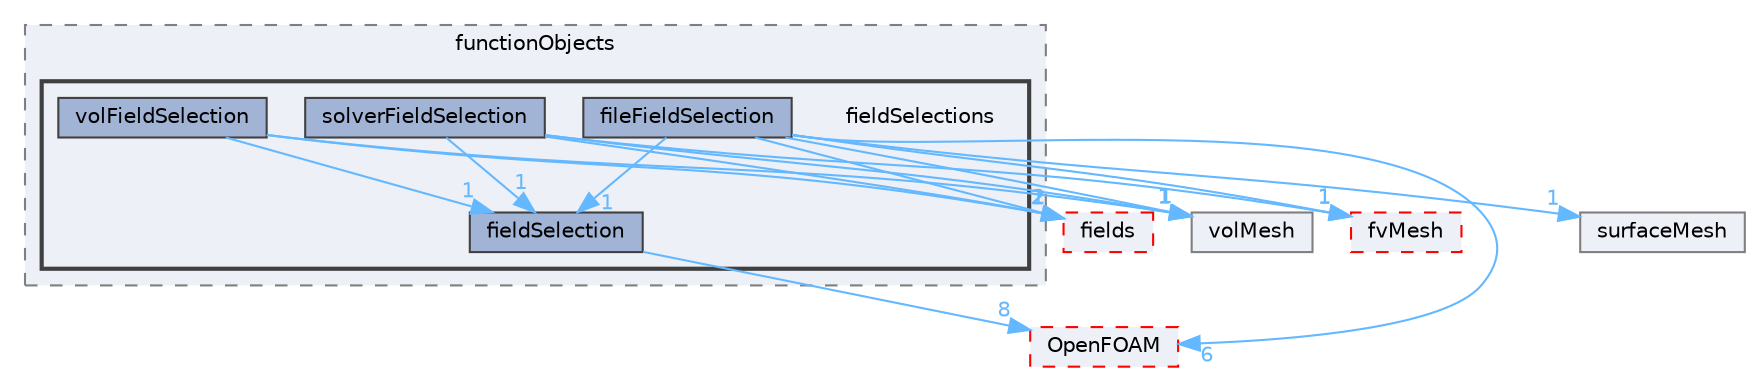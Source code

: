 digraph "src/finiteVolume/functionObjects/fieldSelections"
{
 // LATEX_PDF_SIZE
  bgcolor="transparent";
  edge [fontname=Helvetica,fontsize=10,labelfontname=Helvetica,labelfontsize=10];
  node [fontname=Helvetica,fontsize=10,shape=box,height=0.2,width=0.4];
  compound=true
  subgraph clusterdir_931437ade13f2dce9ec0e9d87e341976 {
    graph [ bgcolor="#edf0f7", pencolor="grey50", label="functionObjects", fontname=Helvetica,fontsize=10 style="filled,dashed", URL="dir_931437ade13f2dce9ec0e9d87e341976.html",tooltip=""]
  subgraph clusterdir_1642ec77de5c1131da2ea78767feb908 {
    graph [ bgcolor="#edf0f7", pencolor="grey25", label="", fontname=Helvetica,fontsize=10 style="filled,bold", URL="dir_1642ec77de5c1131da2ea78767feb908.html",tooltip=""]
    dir_1642ec77de5c1131da2ea78767feb908 [shape=plaintext, label="fieldSelections"];
  dir_7265a9fc25ca2a64e7b043152d73af93 [label="fieldSelection", fillcolor="#a2b4d6", color="grey25", style="filled", URL="dir_7265a9fc25ca2a64e7b043152d73af93.html",tooltip=""];
  dir_eaa0c63896bedc9b2b22fa603791667c [label="fileFieldSelection", fillcolor="#a2b4d6", color="grey25", style="filled", URL="dir_eaa0c63896bedc9b2b22fa603791667c.html",tooltip=""];
  dir_ec181699bea616938e1829165f4c8cf4 [label="solverFieldSelection", fillcolor="#a2b4d6", color="grey25", style="filled", URL="dir_ec181699bea616938e1829165f4c8cf4.html",tooltip=""];
  dir_d7f14c54cf14ba098085aa27e3da57ea [label="volFieldSelection", fillcolor="#a2b4d6", color="grey25", style="filled", URL="dir_d7f14c54cf14ba098085aa27e3da57ea.html",tooltip=""];
  }
  }
  dir_c5473ff19b20e6ec4dfe5c310b3778a8 [label="OpenFOAM", fillcolor="#edf0f7", color="red", style="filled,dashed", URL="dir_c5473ff19b20e6ec4dfe5c310b3778a8.html",tooltip=""];
  dir_c382fa095c9c33d8673c0dd60aaef275 [label="fvMesh", fillcolor="#edf0f7", color="red", style="filled,dashed", URL="dir_c382fa095c9c33d8673c0dd60aaef275.html",tooltip=""];
  dir_1a4209badf8dc5d7c181708103efea60 [label="volMesh", fillcolor="#edf0f7", color="grey50", style="filled", URL="dir_1a4209badf8dc5d7c181708103efea60.html",tooltip=""];
  dir_25ab4a83a983f7bb7a38b7f63bb141b7 [label="fields", fillcolor="#edf0f7", color="red", style="filled,dashed", URL="dir_25ab4a83a983f7bb7a38b7f63bb141b7.html",tooltip=""];
  dir_fdafd3b59310328ee40a940c9419d4db [label="surfaceMesh", fillcolor="#edf0f7", color="grey50", style="filled", URL="dir_fdafd3b59310328ee40a940c9419d4db.html",tooltip=""];
  dir_7265a9fc25ca2a64e7b043152d73af93->dir_c5473ff19b20e6ec4dfe5c310b3778a8 [headlabel="8", labeldistance=1.5 headhref="dir_001341_002695.html" href="dir_001341_002695.html" color="steelblue1" fontcolor="steelblue1"];
  dir_eaa0c63896bedc9b2b22fa603791667c->dir_1a4209badf8dc5d7c181708103efea60 [headlabel="1", labeldistance=1.5 headhref="dir_001352_004299.html" href="dir_001352_004299.html" color="steelblue1" fontcolor="steelblue1"];
  dir_eaa0c63896bedc9b2b22fa603791667c->dir_25ab4a83a983f7bb7a38b7f63bb141b7 [headlabel="2", labeldistance=1.5 headhref="dir_001352_001332.html" href="dir_001352_001332.html" color="steelblue1" fontcolor="steelblue1"];
  dir_eaa0c63896bedc9b2b22fa603791667c->dir_7265a9fc25ca2a64e7b043152d73af93 [headlabel="1", labeldistance=1.5 headhref="dir_001352_001341.html" href="dir_001352_001341.html" color="steelblue1" fontcolor="steelblue1"];
  dir_eaa0c63896bedc9b2b22fa603791667c->dir_c382fa095c9c33d8673c0dd60aaef275 [headlabel="1", labeldistance=1.5 headhref="dir_001352_001544.html" href="dir_001352_001544.html" color="steelblue1" fontcolor="steelblue1"];
  dir_eaa0c63896bedc9b2b22fa603791667c->dir_c5473ff19b20e6ec4dfe5c310b3778a8 [headlabel="6", labeldistance=1.5 headhref="dir_001352_002695.html" href="dir_001352_002695.html" color="steelblue1" fontcolor="steelblue1"];
  dir_eaa0c63896bedc9b2b22fa603791667c->dir_fdafd3b59310328ee40a940c9419d4db [headlabel="1", labeldistance=1.5 headhref="dir_001352_003854.html" href="dir_001352_003854.html" color="steelblue1" fontcolor="steelblue1"];
  dir_ec181699bea616938e1829165f4c8cf4->dir_1a4209badf8dc5d7c181708103efea60 [headlabel="1", labeldistance=1.5 headhref="dir_003652_004299.html" href="dir_003652_004299.html" color="steelblue1" fontcolor="steelblue1"];
  dir_ec181699bea616938e1829165f4c8cf4->dir_25ab4a83a983f7bb7a38b7f63bb141b7 [headlabel="1", labeldistance=1.5 headhref="dir_003652_001332.html" href="dir_003652_001332.html" color="steelblue1" fontcolor="steelblue1"];
  dir_ec181699bea616938e1829165f4c8cf4->dir_7265a9fc25ca2a64e7b043152d73af93 [headlabel="1", labeldistance=1.5 headhref="dir_003652_001341.html" href="dir_003652_001341.html" color="steelblue1" fontcolor="steelblue1"];
  dir_ec181699bea616938e1829165f4c8cf4->dir_c382fa095c9c33d8673c0dd60aaef275 [headlabel="1", labeldistance=1.5 headhref="dir_003652_001544.html" href="dir_003652_001544.html" color="steelblue1" fontcolor="steelblue1"];
  dir_d7f14c54cf14ba098085aa27e3da57ea->dir_1a4209badf8dc5d7c181708103efea60 [headlabel="1", labeldistance=1.5 headhref="dir_004296_004299.html" href="dir_004296_004299.html" color="steelblue1" fontcolor="steelblue1"];
  dir_d7f14c54cf14ba098085aa27e3da57ea->dir_25ab4a83a983f7bb7a38b7f63bb141b7 [headlabel="2", labeldistance=1.5 headhref="dir_004296_001332.html" href="dir_004296_001332.html" color="steelblue1" fontcolor="steelblue1"];
  dir_d7f14c54cf14ba098085aa27e3da57ea->dir_7265a9fc25ca2a64e7b043152d73af93 [headlabel="1", labeldistance=1.5 headhref="dir_004296_001341.html" href="dir_004296_001341.html" color="steelblue1" fontcolor="steelblue1"];
}
